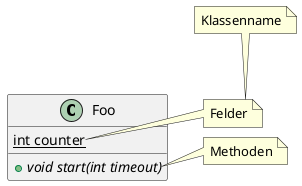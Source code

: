 @startuml
class Foo {
{static} int counter
+void {abstract} start(int timeout)
}
note right of Foo::counter
  Felder
end note
note right of Foo::start
  Methoden
end note

note top: Klassenname
@enduml